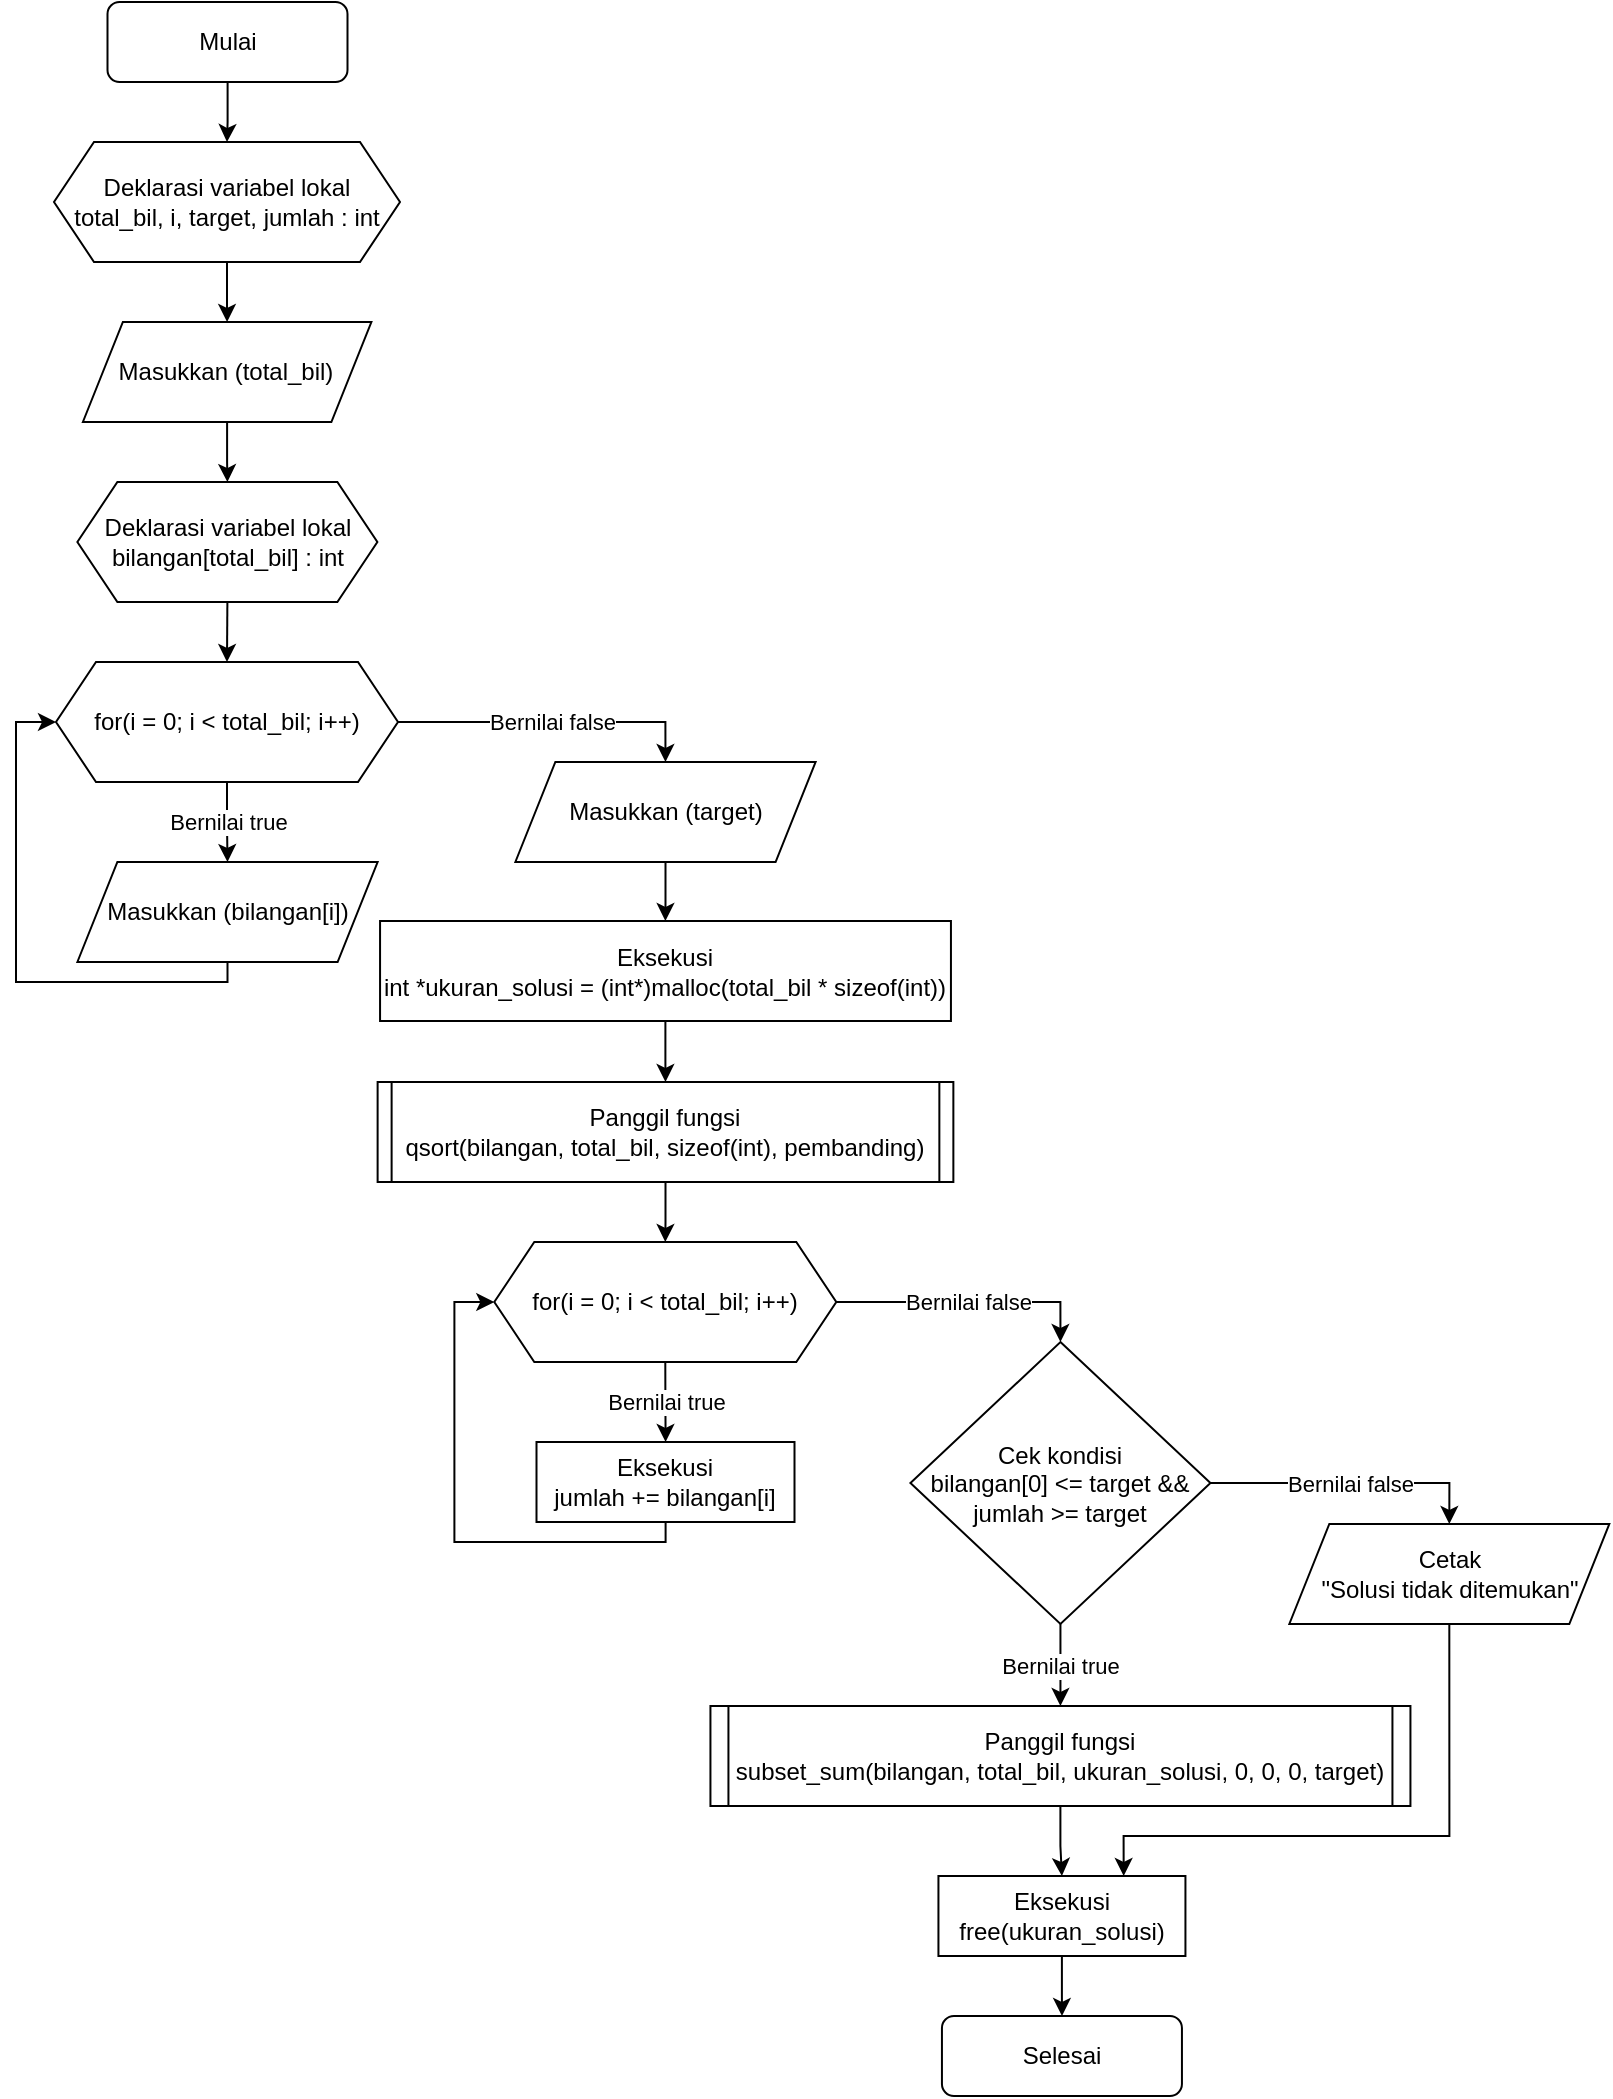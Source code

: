 <mxfile version="15.9.1" type="device" pages="4"><diagram id="fhBThl9eE7eoG-E_e2Fo" name="main"><mxGraphModel dx="228" dy="467" grid="1" gridSize="10" guides="1" tooltips="1" connect="1" arrows="1" fold="1" page="1" pageScale="1" pageWidth="827" pageHeight="1169" math="0" shadow="0"><root><mxCell id="0"/><mxCell id="1" parent="0"/><mxCell id="4xjbmMhqhI1Vb7Wrbl7G-1" value="" style="edgeStyle=orthogonalEdgeStyle;rounded=0;orthogonalLoop=1;jettySize=auto;html=1;" parent="1" source="GFiUOnOYhX3ZDBLK6SlW-1" target="1fcjmjRkXCaGxxi9X03N-1" edge="1"><mxGeometry relative="1" as="geometry"/></mxCell><mxCell id="GFiUOnOYhX3ZDBLK6SlW-1" value="Mulai" style="rounded=1;whiteSpace=wrap;html=1;fontSize=12;glass=0;strokeWidth=1;shadow=0;" parent="1" vertex="1"><mxGeometry x="879.75" width="120" height="40" as="geometry"/></mxCell><mxCell id="Oxmoluwv2DMxmvjGV0Zb-7" value="" style="edgeStyle=orthogonalEdgeStyle;rounded=0;orthogonalLoop=1;jettySize=auto;html=1;" parent="1" source="GFiUOnOYhX3ZDBLK6SlW-4" target="Oxmoluwv2DMxmvjGV0Zb-6" edge="1"><mxGeometry relative="1" as="geometry"/></mxCell><mxCell id="GFiUOnOYhX3ZDBLK6SlW-4" value="Masukkan (total_bil)" style="shape=parallelogram;perimeter=parallelogramPerimeter;whiteSpace=wrap;html=1;fixedSize=1;" parent="1" vertex="1"><mxGeometry x="867.44" y="160" width="144.25" height="50" as="geometry"/></mxCell><mxCell id="1fcjmjRkXCaGxxi9X03N-3" value="" style="edgeStyle=orthogonalEdgeStyle;rounded=0;orthogonalLoop=1;jettySize=auto;html=1;" parent="1" source="1fcjmjRkXCaGxxi9X03N-1" target="GFiUOnOYhX3ZDBLK6SlW-4" edge="1"><mxGeometry relative="1" as="geometry"/></mxCell><mxCell id="1fcjmjRkXCaGxxi9X03N-1" value="Deklarasi variabel lokal&lt;br&gt;total_bil, i, target, jumlah : int" style="shape=hexagon;perimeter=hexagonPerimeter2;whiteSpace=wrap;html=1;fixedSize=1;" parent="1" vertex="1"><mxGeometry x="853" y="70" width="173" height="60" as="geometry"/></mxCell><mxCell id="Oxmoluwv2DMxmvjGV0Zb-4" value="Bernilai true" style="edgeStyle=orthogonalEdgeStyle;rounded=0;orthogonalLoop=1;jettySize=auto;html=1;exitX=0.5;exitY=1;exitDx=0;exitDy=0;" parent="1" source="YgQQipuaHBUXZTedumtD-1" target="Oxmoluwv2DMxmvjGV0Zb-3" edge="1"><mxGeometry relative="1" as="geometry"><mxPoint x="939.552" y="509.987" as="sourcePoint"/></mxGeometry></mxCell><mxCell id="KSxt4TlVsop8GQv-77il-5" value="Bernilai false" style="edgeStyle=orthogonalEdgeStyle;rounded=0;orthogonalLoop=1;jettySize=auto;html=1;entryX=0.5;entryY=0;entryDx=0;entryDy=0;exitX=1;exitY=0.5;exitDx=0;exitDy=0;" parent="1" source="YgQQipuaHBUXZTedumtD-1" target="KSxt4TlVsop8GQv-77il-4" edge="1"><mxGeometry relative="1" as="geometry"><mxPoint x="1037.56" y="430" as="sourcePoint"/></mxGeometry></mxCell><mxCell id="KSxt4TlVsop8GQv-77il-2" value="" style="edgeStyle=orthogonalEdgeStyle;rounded=0;orthogonalLoop=1;jettySize=auto;html=1;entryX=0;entryY=0.5;entryDx=0;entryDy=0;" parent="1" source="Oxmoluwv2DMxmvjGV0Zb-3" target="YgQQipuaHBUXZTedumtD-1" edge="1"><mxGeometry relative="1" as="geometry"><mxPoint x="939.483" y="620" as="targetPoint"/><Array as="points"><mxPoint x="940" y="490"/><mxPoint x="834" y="490"/><mxPoint x="834" y="360"/></Array></mxGeometry></mxCell><mxCell id="Oxmoluwv2DMxmvjGV0Zb-3" value="Masukkan (bilangan[i])" style="shape=parallelogram;perimeter=parallelogramPerimeter;whiteSpace=wrap;html=1;fixedSize=1;" parent="1" vertex="1"><mxGeometry x="864.69" y="430" width="150.12" height="50" as="geometry"/></mxCell><mxCell id="Oxmoluwv2DMxmvjGV0Zb-11" style="edgeStyle=orthogonalEdgeStyle;rounded=0;orthogonalLoop=1;jettySize=auto;html=1;exitX=0.5;exitY=1;exitDx=0;exitDy=0;entryX=0.5;entryY=0;entryDx=0;entryDy=0;" parent="1" source="Oxmoluwv2DMxmvjGV0Zb-6" target="YgQQipuaHBUXZTedumtD-1" edge="1"><mxGeometry relative="1" as="geometry"><mxPoint x="939.69" y="330" as="targetPoint"/></mxGeometry></mxCell><mxCell id="Oxmoluwv2DMxmvjGV0Zb-6" value="Deklarasi variabel lokal&lt;br&gt;bilangan[total_bil] : int" style="shape=hexagon;perimeter=hexagonPerimeter2;whiteSpace=wrap;html=1;fixedSize=1;" parent="1" vertex="1"><mxGeometry x="864.69" y="240" width="150" height="60" as="geometry"/></mxCell><mxCell id="KSxt4TlVsop8GQv-77il-9" value="" style="edgeStyle=orthogonalEdgeStyle;rounded=0;orthogonalLoop=1;jettySize=auto;html=1;" parent="1" source="KSxt4TlVsop8GQv-77il-4" target="KSxt4TlVsop8GQv-77il-8" edge="1"><mxGeometry relative="1" as="geometry"/></mxCell><mxCell id="KSxt4TlVsop8GQv-77il-4" value="Masukkan (target)" style="shape=parallelogram;perimeter=parallelogramPerimeter;whiteSpace=wrap;html=1;fixedSize=1;" parent="1" vertex="1"><mxGeometry x="1083.68" y="380" width="150.12" height="50" as="geometry"/></mxCell><mxCell id="KSxt4TlVsop8GQv-77il-13" value="" style="edgeStyle=orthogonalEdgeStyle;rounded=0;orthogonalLoop=1;jettySize=auto;html=1;" parent="1" source="KSxt4TlVsop8GQv-77il-8" target="KSxt4TlVsop8GQv-77il-12" edge="1"><mxGeometry relative="1" as="geometry"/></mxCell><mxCell id="KSxt4TlVsop8GQv-77il-8" value="Eksekusi&lt;br&gt;int *ukuran_solusi = (int*)malloc(total_bil * sizeof(int))" style="rounded=0;whiteSpace=wrap;html=1;" parent="1" vertex="1"><mxGeometry x="1016.03" y="459.5" width="285.44" height="50" as="geometry"/></mxCell><mxCell id="KSxt4TlVsop8GQv-77il-15" value="" style="edgeStyle=orthogonalEdgeStyle;rounded=0;orthogonalLoop=1;jettySize=auto;html=1;entryX=0.5;entryY=0;entryDx=0;entryDy=0;" parent="1" source="KSxt4TlVsop8GQv-77il-12" target="YgQQipuaHBUXZTedumtD-2" edge="1"><mxGeometry relative="1" as="geometry"><mxPoint x="1158.734" y="620" as="targetPoint"/></mxGeometry></mxCell><mxCell id="KSxt4TlVsop8GQv-77il-12" value="Panggil fungsi&lt;br&gt;qsort(bilangan, total_bil, sizeof(int), pembanding)" style="shape=process;whiteSpace=wrap;html=1;backgroundOutline=1;size=0.026;" parent="1" vertex="1"><mxGeometry x="1014.81" y="540" width="287.87" height="50" as="geometry"/></mxCell><mxCell id="KSxt4TlVsop8GQv-77il-29" value="Bernilai true" style="edgeStyle=orthogonalEdgeStyle;rounded=0;orthogonalLoop=1;jettySize=auto;html=1;exitX=0.5;exitY=1;exitDx=0;exitDy=0;" parent="1" source="YgQQipuaHBUXZTedumtD-2" target="KSxt4TlVsop8GQv-77il-28" edge="1"><mxGeometry relative="1" as="geometry"><mxPoint x="1158.677" y="799.979" as="sourcePoint"/></mxGeometry></mxCell><mxCell id="7CNGODMnATHA5cpOSH4i-5" value="Bernilai false" style="edgeStyle=orthogonalEdgeStyle;rounded=0;orthogonalLoop=1;jettySize=auto;html=1;exitX=1;exitY=0.5;exitDx=0;exitDy=0;entryX=0.5;entryY=0;entryDx=0;entryDy=0;" parent="1" source="YgQQipuaHBUXZTedumtD-2" target="7CNGODMnATHA5cpOSH4i-4" edge="1"><mxGeometry relative="1" as="geometry"/></mxCell><mxCell id="7CNGODMnATHA5cpOSH4i-2" value="" style="edgeStyle=orthogonalEdgeStyle;rounded=0;orthogonalLoop=1;jettySize=auto;html=1;entryX=0;entryY=0.5;entryDx=0;entryDy=0;" parent="1" source="KSxt4TlVsop8GQv-77il-28" target="YgQQipuaHBUXZTedumtD-2" edge="1"><mxGeometry relative="1" as="geometry"><mxPoint x="1158.62" y="910" as="targetPoint"/><Array as="points"><mxPoint x="1159.22" y="770"/><mxPoint x="1053.22" y="770"/><mxPoint x="1053.22" y="650"/></Array></mxGeometry></mxCell><mxCell id="KSxt4TlVsop8GQv-77il-28" value="Eksekusi&lt;br&gt;jumlah += bilangan[i]" style="rounded=0;whiteSpace=wrap;html=1;" parent="1" vertex="1"><mxGeometry x="1094.25" y="720" width="129" height="40" as="geometry"/></mxCell><mxCell id="7CNGODMnATHA5cpOSH4i-8" value="Bernilai true" style="edgeStyle=orthogonalEdgeStyle;rounded=0;orthogonalLoop=1;jettySize=auto;html=1;" parent="1" source="7CNGODMnATHA5cpOSH4i-4" target="7CNGODMnATHA5cpOSH4i-7" edge="1"><mxGeometry relative="1" as="geometry"/></mxCell><mxCell id="7CNGODMnATHA5cpOSH4i-10" value="Bernilai false" style="edgeStyle=orthogonalEdgeStyle;rounded=0;orthogonalLoop=1;jettySize=auto;html=1;exitX=1;exitY=0.5;exitDx=0;exitDy=0;entryX=0.5;entryY=0;entryDx=0;entryDy=0;" parent="1" source="7CNGODMnATHA5cpOSH4i-4" target="7CNGODMnATHA5cpOSH4i-9" edge="1"><mxGeometry relative="1" as="geometry"/></mxCell><mxCell id="7CNGODMnATHA5cpOSH4i-4" value="Cek kondisi&lt;br&gt;bilangan[0] &amp;lt;= target &amp;amp;&amp;amp; jumlah &amp;gt;= target" style="rhombus;whiteSpace=wrap;html=1;" parent="1" vertex="1"><mxGeometry x="1281.22" y="670" width="150" height="141" as="geometry"/></mxCell><mxCell id="7CNGODMnATHA5cpOSH4i-12" value="" style="edgeStyle=orthogonalEdgeStyle;rounded=0;orthogonalLoop=1;jettySize=auto;html=1;" parent="1" source="7CNGODMnATHA5cpOSH4i-7" target="7CNGODMnATHA5cpOSH4i-11" edge="1"><mxGeometry relative="1" as="geometry"/></mxCell><mxCell id="7CNGODMnATHA5cpOSH4i-7" value="Panggil fungsi&lt;br&gt;subset_sum(bilangan, total_bil, ukuran_solusi, 0, 0, 0, target)" style="shape=process;whiteSpace=wrap;html=1;backgroundOutline=1;size=0.026;" parent="1" vertex="1"><mxGeometry x="1181.22" y="852" width="350" height="50" as="geometry"/></mxCell><mxCell id="7CNGODMnATHA5cpOSH4i-13" style="edgeStyle=orthogonalEdgeStyle;rounded=0;orthogonalLoop=1;jettySize=auto;html=1;exitX=0.5;exitY=1;exitDx=0;exitDy=0;entryX=0.75;entryY=0;entryDx=0;entryDy=0;" parent="1" source="7CNGODMnATHA5cpOSH4i-9" target="7CNGODMnATHA5cpOSH4i-11" edge="1"><mxGeometry relative="1" as="geometry"><Array as="points"><mxPoint x="1550.66" y="917"/><mxPoint x="1387.66" y="917"/></Array></mxGeometry></mxCell><mxCell id="7CNGODMnATHA5cpOSH4i-9" value="Cetak&lt;br&gt;&quot;Solusi tidak ditemukan&quot;" style="shape=parallelogram;perimeter=parallelogramPerimeter;whiteSpace=wrap;html=1;fixedSize=1;" parent="1" vertex="1"><mxGeometry x="1470.66" y="761" width="160" height="50" as="geometry"/></mxCell><mxCell id="7CNGODMnATHA5cpOSH4i-15" value="" style="edgeStyle=orthogonalEdgeStyle;rounded=0;orthogonalLoop=1;jettySize=auto;html=1;" parent="1" source="7CNGODMnATHA5cpOSH4i-11" target="7CNGODMnATHA5cpOSH4i-14" edge="1"><mxGeometry relative="1" as="geometry"/></mxCell><mxCell id="7CNGODMnATHA5cpOSH4i-11" value="Eksekusi&lt;br&gt;free(ukuran_solusi)" style="rounded=0;whiteSpace=wrap;html=1;" parent="1" vertex="1"><mxGeometry x="1295.22" y="937" width="123.5" height="40" as="geometry"/></mxCell><mxCell id="7CNGODMnATHA5cpOSH4i-14" value="Selesai" style="rounded=1;whiteSpace=wrap;html=1;fontSize=12;glass=0;strokeWidth=1;shadow=0;" parent="1" vertex="1"><mxGeometry x="1296.97" y="1007" width="120" height="40" as="geometry"/></mxCell><mxCell id="YgQQipuaHBUXZTedumtD-1" value="for(i = 0; i &amp;lt; total_bil; i++)" style="shape=hexagon;perimeter=hexagonPerimeter2;whiteSpace=wrap;html=1;fixedSize=1;" vertex="1" parent="1"><mxGeometry x="854" y="330" width="171" height="60" as="geometry"/></mxCell><mxCell id="YgQQipuaHBUXZTedumtD-2" value="for(i = 0; i &amp;lt; total_bil; i++)" style="shape=hexagon;perimeter=hexagonPerimeter2;whiteSpace=wrap;html=1;fixedSize=1;" vertex="1" parent="1"><mxGeometry x="1073.15" y="620" width="171" height="60" as="geometry"/></mxCell></root></mxGraphModel></diagram><diagram id="SspRd0saM-3O_CfnWqvL" name="subset_sum"><mxGraphModel dx="136" dy="1595" grid="1" gridSize="10" guides="1" tooltips="1" connect="1" arrows="1" fold="1" page="1" pageScale="1" pageWidth="827" pageHeight="1169" math="0" shadow="0"><root><mxCell id="Hn_8XSvu_z7zEOWA2szX-0"/><mxCell id="Hn_8XSvu_z7zEOWA2szX-1" parent="Hn_8XSvu_z7zEOWA2szX-0"/><mxCell id="k4aQFrJvncAuUgWV6l9a-1" value="" style="edgeStyle=orthogonalEdgeStyle;rounded=0;orthogonalLoop=1;jettySize=auto;html=1;" parent="Hn_8XSvu_z7zEOWA2szX-1" source="RaB755GUx51ySBvSJ_Dc-0" target="k4aQFrJvncAuUgWV6l9a-0" edge="1"><mxGeometry relative="1" as="geometry"/></mxCell><mxCell id="RaB755GUx51ySBvSJ_Dc-0" value="Fungsi subset_sum(int bilangan[], int total_bil, int solusi[], int i_solusi, int jumlah, int posisi, int target)" style="rounded=1;whiteSpace=wrap;html=1;fontSize=12;glass=0;strokeWidth=1;shadow=0;" parent="Hn_8XSvu_z7zEOWA2szX-1" vertex="1"><mxGeometry x="891.5" y="-10" width="209" height="50" as="geometry"/></mxCell><mxCell id="-ejDQ5mOk5WC9_IWQKVA-1" value="" style="edgeStyle=orthogonalEdgeStyle;rounded=0;orthogonalLoop=1;jettySize=auto;html=1;" parent="Hn_8XSvu_z7zEOWA2szX-1" source="k4aQFrJvncAuUgWV6l9a-0" target="-ejDQ5mOk5WC9_IWQKVA-0" edge="1"><mxGeometry relative="1" as="geometry"/></mxCell><mxCell id="k4aQFrJvncAuUgWV6l9a-0" value="Deklarasi variabel lokal&lt;br&gt;i_bil : int" style="shape=hexagon;perimeter=hexagonPerimeter2;whiteSpace=wrap;html=1;fixedSize=1;" parent="Hn_8XSvu_z7zEOWA2szX-1" vertex="1"><mxGeometry x="923.5" y="70" width="145" height="60" as="geometry"/></mxCell><mxCell id="-ejDQ5mOk5WC9_IWQKVA-5" value="Bernilai false" style="edgeStyle=orthogonalEdgeStyle;rounded=0;orthogonalLoop=1;jettySize=auto;html=1;exitX=1;exitY=0.5;exitDx=0;exitDy=0;entryX=0.5;entryY=0;entryDx=0;entryDy=0;" parent="Hn_8XSvu_z7zEOWA2szX-1" source="-ejDQ5mOk5WC9_IWQKVA-0" target="DiENwICogmgzDnn12ESQ-0" edge="1"><mxGeometry x="-0.207" relative="1" as="geometry"><mxPoint as="offset"/></mxGeometry></mxCell><mxCell id="41p9Hi78fCW95CGTPrnk-22" value="Bernilai true" style="edgeStyle=orthogonalEdgeStyle;rounded=0;orthogonalLoop=1;jettySize=auto;html=1;entryX=0.5;entryY=0;entryDx=0;entryDy=0;" parent="Hn_8XSvu_z7zEOWA2szX-1" source="-ejDQ5mOk5WC9_IWQKVA-0" target="mdOq_WPuv0OeuCrnZw5p-0" edge="1"><mxGeometry relative="1" as="geometry"><mxPoint x="1050" y="310" as="targetPoint"/></mxGeometry></mxCell><mxCell id="-ejDQ5mOk5WC9_IWQKVA-0" value="Cek kondisi&lt;br&gt;jumlah == target" style="rhombus;whiteSpace=wrap;html=1;" parent="Hn_8XSvu_z7zEOWA2szX-1" vertex="1"><mxGeometry x="932.62" y="160" width="126.75" height="120" as="geometry"/></mxCell><mxCell id="XIvJigJUnzgT5RhEXEj9-4" value="" style="edgeStyle=orthogonalEdgeStyle;rounded=0;orthogonalLoop=1;jettySize=auto;html=1;" parent="Hn_8XSvu_z7zEOWA2szX-1" source="mdOq_WPuv0OeuCrnZw5p-0" target="XIvJigJUnzgT5RhEXEj9-3" edge="1"><mxGeometry relative="1" as="geometry"/></mxCell><mxCell id="mdOq_WPuv0OeuCrnZw5p-0" value="Panggil fungsi&lt;br&gt;printSubset(solusi, i_solusi)" style="shape=process;whiteSpace=wrap;html=1;backgroundOutline=1;" parent="Hn_8XSvu_z7zEOWA2szX-1" vertex="1"><mxGeometry x="901" y="320" width="190" height="50" as="geometry"/></mxCell><mxCell id="XIvJigJUnzgT5RhEXEj9-6" value="Bernilai true" style="edgeStyle=orthogonalEdgeStyle;rounded=0;orthogonalLoop=1;jettySize=auto;html=1;" parent="Hn_8XSvu_z7zEOWA2szX-1" source="XIvJigJUnzgT5RhEXEj9-3" target="XIvJigJUnzgT5RhEXEj9-5" edge="1"><mxGeometry relative="1" as="geometry"/></mxCell><mxCell id="SIu_nCKE8TX04PCF46Ey-2" value="Bernilai &lt;br&gt;false" style="edgeStyle=orthogonalEdgeStyle;rounded=0;orthogonalLoop=1;jettySize=auto;html=1;exitX=0;exitY=0.5;exitDx=0;exitDy=0;entryX=0.371;entryY=0.12;entryDx=0;entryDy=0;entryPerimeter=0;" parent="Hn_8XSvu_z7zEOWA2szX-1" source="XIvJigJUnzgT5RhEXEj9-3" target="6wa3jPPr4arj5QtLtzro-2" edge="1"><mxGeometry x="-0.915" relative="1" as="geometry"><mxPoint x="954" y="670" as="targetPoint"/><Array as="points"><mxPoint x="840" y="475"/><mxPoint x="840" y="840"/><mxPoint x="982" y="840"/></Array><mxPoint as="offset"/></mxGeometry></mxCell><mxCell id="XIvJigJUnzgT5RhEXEj9-3" value="Cek kondisi&lt;br&gt;posisi + 1 &amp;lt; total_bil &amp;amp;&amp;amp; &lt;br&gt;jumlah - bilangan[posisi] + bilangan[posisi+1] &lt;br&gt;&amp;lt;= target" style="rhombus;whiteSpace=wrap;html=1;" parent="Hn_8XSvu_z7zEOWA2szX-1" vertex="1"><mxGeometry x="913.62" y="400" width="164.75" height="150" as="geometry"/></mxCell><mxCell id="XIvJigJUnzgT5RhEXEj9-5" value="Panggil fungsi&lt;br&gt;subset_sum(bilangan, total_bil, solusi, i_solusi - 1, jumlah - bilangan[posisi], posisi + 1, target)" style="shape=process;whiteSpace=wrap;html=1;backgroundOutline=1;size=0.02;" parent="Hn_8XSvu_z7zEOWA2szX-1" vertex="1"><mxGeometry x="854.25" y="590" width="283.5" height="50" as="geometry"/></mxCell><mxCell id="DiENwICogmgzDnn12ESQ-2" value="Bernilai true" style="edgeStyle=orthogonalEdgeStyle;rounded=0;orthogonalLoop=1;jettySize=auto;html=1;entryX=0.5;entryY=0;entryDx=0;entryDy=0;" parent="Hn_8XSvu_z7zEOWA2szX-1" source="DiENwICogmgzDnn12ESQ-0" target="cuX1QJfEU0wEhUeN8jvt-0" edge="1"><mxGeometry relative="1" as="geometry"><mxPoint x="1246" y="430.0" as="targetPoint"/></mxGeometry></mxCell><mxCell id="isOdwAFK066Sjz1VitaG-14" value="Bernilai false" style="edgeStyle=orthogonalEdgeStyle;rounded=0;orthogonalLoop=1;jettySize=auto;html=1;exitX=1;exitY=0.5;exitDx=0;exitDy=0;entryX=1;entryY=0;entryDx=0;entryDy=0;" parent="Hn_8XSvu_z7zEOWA2szX-1" source="DiENwICogmgzDnn12ESQ-0" target="6wa3jPPr4arj5QtLtzro-2" edge="1"><mxGeometry x="-0.909" relative="1" as="geometry"><mxPoint x="1504" y="585" as="targetPoint"/><Array as="points"><mxPoint x="1440" y="320"/><mxPoint x="1440" y="860"/><mxPoint x="1026" y="860"/></Array><mxPoint as="offset"/></mxGeometry></mxCell><mxCell id="DiENwICogmgzDnn12ESQ-0" value="Cek kondisi&lt;br&gt;posisi &amp;lt; total_bil &amp;amp;&amp;amp; &lt;br&gt;jumlah + &lt;br&gt;bilangan[posisi] &lt;br&gt;&amp;lt;= target" style="rhombus;whiteSpace=wrap;html=1;" parent="Hn_8XSvu_z7zEOWA2szX-1" vertex="1"><mxGeometry x="1171.63" y="250" width="152" height="140" as="geometry"/></mxCell><mxCell id="isOdwAFK066Sjz1VitaG-3" value="Bernilai true" style="edgeStyle=orthogonalEdgeStyle;rounded=0;orthogonalLoop=1;jettySize=auto;html=1;exitX=0.5;exitY=1;exitDx=0;exitDy=0;" parent="Hn_8XSvu_z7zEOWA2szX-1" source="cuX1QJfEU0wEhUeN8jvt-0" target="isOdwAFK066Sjz1VitaG-2" edge="1"><mxGeometry relative="1" as="geometry"><mxPoint x="1245.917" y="619.921" as="sourcePoint"/></mxGeometry></mxCell><mxCell id="isOdwAFK066Sjz1VitaG-16" value="Bernilai &lt;br&gt;false" style="edgeStyle=orthogonalEdgeStyle;rounded=0;orthogonalLoop=1;jettySize=auto;html=1;exitX=1;exitY=0.5;exitDx=0;exitDy=0;entryX=0.643;entryY=0.13;entryDx=0;entryDy=0;entryPerimeter=0;" parent="Hn_8XSvu_z7zEOWA2szX-1" source="cuX1QJfEU0wEhUeN8jvt-0" target="6wa3jPPr4arj5QtLtzro-2" edge="1"><mxGeometry x="-0.926" y="5" relative="1" as="geometry"><mxPoint x="1462" y="585" as="targetPoint"/><Array as="points"><mxPoint x="1420" y="465"/><mxPoint x="1420" y="840"/><mxPoint x="1013" y="840"/></Array><mxPoint as="offset"/><mxPoint x="1304.37" y="565" as="sourcePoint"/></mxGeometry></mxCell><mxCell id="isOdwAFK066Sjz1VitaG-8" value="" style="edgeStyle=orthogonalEdgeStyle;rounded=0;orthogonalLoop=1;jettySize=auto;html=1;" parent="Hn_8XSvu_z7zEOWA2szX-1" source="isOdwAFK066Sjz1VitaG-2" target="isOdwAFK066Sjz1VitaG-7" edge="1"><mxGeometry relative="1" as="geometry"/></mxCell><mxCell id="isOdwAFK066Sjz1VitaG-2" value="solusi[i_solusi] = bilangan[i_bil]" style="rounded=0;whiteSpace=wrap;html=1;" parent="Hn_8XSvu_z7zEOWA2szX-1" vertex="1"><mxGeometry x="1160.62" y="540" width="174" height="40" as="geometry"/></mxCell><mxCell id="isOdwAFK066Sjz1VitaG-10" style="edgeStyle=orthogonalEdgeStyle;rounded=0;orthogonalLoop=1;jettySize=auto;html=1;exitX=0.5;exitY=1;exitDx=0;exitDy=0;entryX=1;entryY=0.75;entryDx=0;entryDy=0;" parent="Hn_8XSvu_z7zEOWA2szX-1" source="isOdwAFK066Sjz1VitaG-11" target="cuX1QJfEU0wEhUeN8jvt-0" edge="1"><mxGeometry relative="1" as="geometry"><Array as="points"><mxPoint x="1246" y="810"/><mxPoint x="1246" y="820"/><mxPoint x="1400" y="820"/><mxPoint x="1400" y="481"/></Array><mxPoint x="1246.01" y="1010" as="sourcePoint"/><mxPoint x="1275.185" y="592.5" as="targetPoint"/></mxGeometry></mxCell><mxCell id="isOdwAFK066Sjz1VitaG-9" value="Bernilai &lt;br&gt;false" style="edgeStyle=orthogonalEdgeStyle;rounded=0;orthogonalLoop=1;jettySize=auto;html=1;exitX=1;exitY=0.5;exitDx=0;exitDy=0;entryX=0.933;entryY=0.894;entryDx=0;entryDy=0;entryPerimeter=0;" parent="Hn_8XSvu_z7zEOWA2szX-1" source="isOdwAFK066Sjz1VitaG-7" target="cuX1QJfEU0wEhUeN8jvt-0" edge="1"><mxGeometry x="-0.735" relative="1" as="geometry"><Array as="points"><mxPoint x="1370" y="665"/><mxPoint x="1370" y="493"/></Array><mxPoint as="offset"/><mxPoint x="1221.01" y="970" as="targetPoint"/></mxGeometry></mxCell><mxCell id="isOdwAFK066Sjz1VitaG-12" value="Bernilai true" style="edgeStyle=orthogonalEdgeStyle;rounded=0;orthogonalLoop=1;jettySize=auto;html=1;" parent="Hn_8XSvu_z7zEOWA2szX-1" source="isOdwAFK066Sjz1VitaG-7" target="isOdwAFK066Sjz1VitaG-11" edge="1"><mxGeometry relative="1" as="geometry"/></mxCell><mxCell id="isOdwAFK066Sjz1VitaG-7" value="Cek kondisi&lt;br&gt;jumlah + bilangan[i_bil] &lt;br&gt;&amp;lt;= target" style="rhombus;whiteSpace=wrap;html=1;" parent="Hn_8XSvu_z7zEOWA2szX-1" vertex="1"><mxGeometry x="1186.44" y="610" width="122.37" height="110" as="geometry"/></mxCell><mxCell id="isOdwAFK066Sjz1VitaG-11" value="Panggil fungsi&lt;br&gt;subset_sum(bilangan, total_bil, solusi, i_solusi + 1, jumlah + bilangan[i_bil], i_bil + 1, target)" style="shape=process;whiteSpace=wrap;html=1;backgroundOutline=1;size=0.02;" parent="Hn_8XSvu_z7zEOWA2szX-1" vertex="1"><mxGeometry x="1104.75" y="760" width="285.74" height="50" as="geometry"/></mxCell><mxCell id="6wa3jPPr4arj5QtLtzro-3" style="edgeStyle=orthogonalEdgeStyle;rounded=0;orthogonalLoop=1;jettySize=auto;html=1;exitX=0.5;exitY=1;exitDx=0;exitDy=0;entryX=0.5;entryY=0;entryDx=0;entryDy=0;" parent="Hn_8XSvu_z7zEOWA2szX-1" source="XIvJigJUnzgT5RhEXEj9-5" target="6wa3jPPr4arj5QtLtzro-2" edge="1"><mxGeometry relative="1" as="geometry"><mxPoint x="996" y="720" as="sourcePoint"/></mxGeometry></mxCell><mxCell id="6wa3jPPr4arj5QtLtzro-8" value="Bernilai true" style="edgeStyle=orthogonalEdgeStyle;rounded=0;orthogonalLoop=1;jettySize=auto;html=1;" parent="Hn_8XSvu_z7zEOWA2szX-1" source="6wa3jPPr4arj5QtLtzro-2" target="6wa3jPPr4arj5QtLtzro-5" edge="1"><mxGeometry relative="1" as="geometry"/></mxCell><mxCell id="6wa3jPPr4arj5QtLtzro-9" value="Bernilai false" style="edgeStyle=orthogonalEdgeStyle;rounded=0;orthogonalLoop=1;jettySize=auto;html=1;exitX=1;exitY=0.5;exitDx=0;exitDy=0;entryX=0.5;entryY=0;entryDx=0;entryDy=0;" parent="Hn_8XSvu_z7zEOWA2szX-1" source="6wa3jPPr4arj5QtLtzro-2" target="6wa3jPPr4arj5QtLtzro-6" edge="1"><mxGeometry x="-0.279" relative="1" as="geometry"><mxPoint as="offset"/></mxGeometry></mxCell><mxCell id="6wa3jPPr4arj5QtLtzro-2" value="Cek kondisi&lt;br&gt;i_bil &amp;gt;&amp;nbsp;total_bil &amp;amp;&amp;amp;&amp;nbsp;&lt;br&gt;posisi == 0" style="rhombus;whiteSpace=wrap;html=1;" parent="Hn_8XSvu_z7zEOWA2szX-1" vertex="1"><mxGeometry x="938.25" y="850" width="116.74" height="110" as="geometry"/></mxCell><mxCell id="6wa3jPPr4arj5QtLtzro-5" value="Menuju program utama" style="rounded=1;whiteSpace=wrap;html=1;fontSize=12;glass=0;strokeWidth=1;shadow=0;" parent="Hn_8XSvu_z7zEOWA2szX-1" vertex="1"><mxGeometry x="931.62" y="1000" width="130" height="40" as="geometry"/></mxCell><mxCell id="6wa3jPPr4arj5QtLtzro-6" value="Backtracking&lt;br&gt;kembali ke posisi sebelumnya" style="rounded=1;whiteSpace=wrap;html=1;fontSize=12;glass=0;strokeWidth=1;shadow=0;" parent="Hn_8XSvu_z7zEOWA2szX-1" vertex="1"><mxGeometry x="1061.62" y="929" width="168" height="50" as="geometry"/></mxCell><mxCell id="cuX1QJfEU0wEhUeN8jvt-0" value="for(i_bil = posisi; i_bil &amp;lt; total_bil; i_bil++)" style="shape=hexagon;perimeter=hexagonPerimeter2;whiteSpace=wrap;html=1;fixedSize=1;" vertex="1" parent="Hn_8XSvu_z7zEOWA2szX-1"><mxGeometry x="1133.57" y="430" width="228.12" height="70" as="geometry"/></mxCell></root></mxGraphModel></diagram><diagram id="W2VeWNdO24IoT2X7mdDb" name="printSubset"><mxGraphModel dx="558" dy="613" grid="1" gridSize="10" guides="1" tooltips="1" connect="1" arrows="1" fold="1" page="1" pageScale="1" pageWidth="827" pageHeight="1169" math="0" shadow="0"><root><mxCell id="qGDMhXwDSYtnhTVMskWJ-0"/><mxCell id="qGDMhXwDSYtnhTVMskWJ-1" parent="qGDMhXwDSYtnhTVMskWJ-0"/><mxCell id="lYzTHdngfzhrnFTY6jGb-2" value="" style="edgeStyle=orthogonalEdgeStyle;rounded=0;orthogonalLoop=1;jettySize=auto;html=1;" parent="qGDMhXwDSYtnhTVMskWJ-1" source="Cmt7cMyiKt-phzy6L0KP-0" target="lYzTHdngfzhrnFTY6jGb-0" edge="1"><mxGeometry relative="1" as="geometry"/></mxCell><mxCell id="Cmt7cMyiKt-phzy6L0KP-0" value="Fungsi printSubset(int solusi[], int total_solusi)" style="rounded=1;whiteSpace=wrap;html=1;fontSize=12;glass=0;strokeWidth=1;shadow=0;" parent="qGDMhXwDSYtnhTVMskWJ-1" vertex="1"><mxGeometry x="862.75" width="165" height="40" as="geometry"/></mxCell><mxCell id="0mzWkBgn6CCLeDrmZZo_-2" value="" style="edgeStyle=orthogonalEdgeStyle;rounded=0;orthogonalLoop=1;jettySize=auto;html=1;" parent="qGDMhXwDSYtnhTVMskWJ-1" source="SQzNkvsCLsOfZk6DRi59-0" target="0mzWkBgn6CCLeDrmZZo_-1" edge="1"><mxGeometry relative="1" as="geometry"/></mxCell><mxCell id="SQzNkvsCLsOfZk6DRi59-0" value="Deklarasi variabel lokal&lt;br&gt;i : int" style="shape=hexagon;perimeter=hexagonPerimeter2;whiteSpace=wrap;html=1;fixedSize=1;" parent="qGDMhXwDSYtnhTVMskWJ-1" vertex="1"><mxGeometry x="872" y="160" width="145" height="60" as="geometry"/></mxCell><mxCell id="0mzWkBgn6CCLeDrmZZo_-5" value="" style="edgeStyle=orthogonalEdgeStyle;rounded=0;orthogonalLoop=1;jettySize=auto;html=1;entryX=0.5;entryY=0;entryDx=0;entryDy=0;" parent="qGDMhXwDSYtnhTVMskWJ-1" source="209DuyKMG8Z3BPZ0yO6l-0" target="KYddtKAai7HBrBfDSE0M-0" edge="1"><mxGeometry relative="1" as="geometry"><mxPoint x="945.304" y="390" as="targetPoint"/></mxGeometry></mxCell><mxCell id="209DuyKMG8Z3BPZ0yO6l-0" value="Cetak&lt;br&gt;&quot;hitung_solusi&quot;" style="shape=parallelogram;perimeter=parallelogramPerimeter;whiteSpace=wrap;html=1;fixedSize=1;" parent="qGDMhXwDSYtnhTVMskWJ-1" vertex="1"><mxGeometry x="874" y="320" width="142.5" height="40" as="geometry"/></mxCell><mxCell id="209DuyKMG8Z3BPZ0yO6l-2" value="Bernilai &lt;br&gt;false" style="edgeStyle=orthogonalEdgeStyle;rounded=0;orthogonalLoop=1;jettySize=auto;html=1;exitX=1;exitY=0.5;exitDx=0;exitDy=0;entryX=0.5;entryY=0;entryDx=0;entryDy=0;" parent="qGDMhXwDSYtnhTVMskWJ-1" source="KYddtKAai7HBrBfDSE0M-0" target="209DuyKMG8Z3BPZ0yO6l-8" edge="1"><mxGeometry x="-0.635" relative="1" as="geometry"><mxPoint x="1350.5" y="870" as="targetPoint"/><Array as="points"><mxPoint x="1055" y="420"/><mxPoint x="1055" y="550"/><mxPoint x="945" y="550"/></Array><mxPoint as="offset"/><mxPoint x="1430.5" y="550" as="sourcePoint"/></mxGeometry></mxCell><mxCell id="209DuyKMG8Z3BPZ0yO6l-8" value="Menuju fungsi&amp;nbsp;subset_sum" style="rounded=1;whiteSpace=wrap;html=1;fontSize=12;glass=0;strokeWidth=1;shadow=0;" parent="qGDMhXwDSYtnhTVMskWJ-1" vertex="1"><mxGeometry x="880.25" y="565" width="130" height="40" as="geometry"/></mxCell><mxCell id="0mzWkBgn6CCLeDrmZZo_-4" style="edgeStyle=orthogonalEdgeStyle;rounded=0;orthogonalLoop=1;jettySize=auto;html=1;exitX=0.5;exitY=1;exitDx=0;exitDy=0;entryX=0.5;entryY=0;entryDx=0;entryDy=0;" parent="qGDMhXwDSYtnhTVMskWJ-1" source="0mzWkBgn6CCLeDrmZZo_-1" target="209DuyKMG8Z3BPZ0yO6l-0" edge="1"><mxGeometry relative="1" as="geometry"/></mxCell><mxCell id="0mzWkBgn6CCLeDrmZZo_-1" value="++hitung_solusi" style="rounded=0;whiteSpace=wrap;html=1;" parent="qGDMhXwDSYtnhTVMskWJ-1" vertex="1"><mxGeometry x="884.5" y="250" width="120" height="40" as="geometry"/></mxCell><mxCell id="QnyXvsXVe8SmPH27QXLb-3" value="Bernilai true" style="edgeStyle=orthogonalEdgeStyle;rounded=0;orthogonalLoop=1;jettySize=auto;html=1;exitX=0.5;exitY=1;exitDx=0;exitDy=0;" parent="qGDMhXwDSYtnhTVMskWJ-1" source="KYddtKAai7HBrBfDSE0M-0" target="QnyXvsXVe8SmPH27QXLb-2" edge="1"><mxGeometry relative="1" as="geometry"><mxPoint x="945.217" y="579.97" as="sourcePoint"/></mxGeometry></mxCell><mxCell id="KnpG22AGF91TvoeWxtM_-1" value="" style="edgeStyle=orthogonalEdgeStyle;rounded=0;orthogonalLoop=1;jettySize=auto;html=1;entryX=0;entryY=0.5;entryDx=0;entryDy=0;" parent="qGDMhXwDSYtnhTVMskWJ-1" source="QnyXvsXVe8SmPH27QXLb-2" target="KYddtKAai7HBrBfDSE0M-0" edge="1"><mxGeometry relative="1" as="geometry"><mxPoint x="945.217" y="690" as="targetPoint"/><Array as="points"><mxPoint x="945" y="540"/><mxPoint x="840" y="540"/><mxPoint x="840" y="420"/></Array></mxGeometry></mxCell><mxCell id="QnyXvsXVe8SmPH27QXLb-2" value="Cetak&lt;br&gt;&quot;solusi[i]&quot;" style="shape=parallelogram;perimeter=parallelogramPerimeter;whiteSpace=wrap;html=1;fixedSize=1;" parent="qGDMhXwDSYtnhTVMskWJ-1" vertex="1"><mxGeometry x="874" y="490" width="142.5" height="40" as="geometry"/></mxCell><mxCell id="lYzTHdngfzhrnFTY6jGb-1" value="" style="edgeStyle=orthogonalEdgeStyle;rounded=0;orthogonalLoop=1;jettySize=auto;html=1;" parent="qGDMhXwDSYtnhTVMskWJ-1" source="lYzTHdngfzhrnFTY6jGb-0" target="SQzNkvsCLsOfZk6DRi59-0" edge="1"><mxGeometry relative="1" as="geometry"/></mxCell><mxCell id="lYzTHdngfzhrnFTY6jGb-0" value="Deklarasi variabel global&lt;br&gt;hitung_solusi : int" style="shape=hexagon;perimeter=hexagonPerimeter2;whiteSpace=wrap;html=1;fixedSize=1;" parent="qGDMhXwDSYtnhTVMskWJ-1" vertex="1"><mxGeometry x="869.5" y="70" width="150" height="60" as="geometry"/></mxCell><mxCell id="KYddtKAai7HBrBfDSE0M-0" value="for(i = 0; i &amp;lt; total_solusi; i++)" style="shape=hexagon;perimeter=hexagonPerimeter2;whiteSpace=wrap;html=1;fixedSize=1;" vertex="1" parent="qGDMhXwDSYtnhTVMskWJ-1"><mxGeometry x="859.75" y="390" width="171" height="60" as="geometry"/></mxCell></root></mxGraphModel></diagram><diagram id="drTXQv2_gx3zPsfr1d_X" name="pembanding"><mxGraphModel dx="281" dy="490" grid="1" gridSize="10" guides="1" tooltips="1" connect="1" arrows="1" fold="1" page="1" pageScale="1" pageWidth="827" pageHeight="1169" math="0" shadow="0"><root><mxCell id="eu0oZxUh0UpsNN_523Ib-0"/><mxCell id="eu0oZxUh0UpsNN_523Ib-1" parent="eu0oZxUh0UpsNN_523Ib-0"/><mxCell id="kHmkolHpFq6_UIyUxsQg-22" value="" style="edgeStyle=orthogonalEdgeStyle;rounded=0;orthogonalLoop=1;jettySize=auto;html=1;" parent="eu0oZxUh0UpsNN_523Ib-1" source="kHmkolHpFq6_UIyUxsQg-1" target="kHmkolHpFq6_UIyUxsQg-20" edge="1"><mxGeometry relative="1" as="geometry"/></mxCell><mxCell id="kHmkolHpFq6_UIyUxsQg-1" value="Fungsi pembanding(const &lt;br&gt;void *bilangan1, const void *bilangan2)" style="rounded=1;whiteSpace=wrap;html=1;fontSize=12;glass=0;strokeWidth=1;shadow=0;" parent="eu0oZxUh0UpsNN_523Ib-1" vertex="1"><mxGeometry x="827" width="171.37" height="50" as="geometry"/></mxCell><mxCell id="kHmkolHpFq6_UIyUxsQg-7" value="Mengembalikan nilai *b1 - *b2&amp;nbsp;&lt;br&gt;menuju fungsi qsort" style="rounded=1;whiteSpace=wrap;html=1;fontSize=12;glass=0;strokeWidth=1;shadow=0;" parent="eu0oZxUh0UpsNN_523Ib-1" vertex="1"><mxGeometry x="847.69" y="160" width="130" height="50" as="geometry"/></mxCell><mxCell id="kHmkolHpFq6_UIyUxsQg-24" value="" style="edgeStyle=orthogonalEdgeStyle;rounded=0;orthogonalLoop=1;jettySize=auto;html=1;" parent="eu0oZxUh0UpsNN_523Ib-1" source="kHmkolHpFq6_UIyUxsQg-20" target="kHmkolHpFq6_UIyUxsQg-7" edge="1"><mxGeometry relative="1" as="geometry"/></mxCell><mxCell id="kHmkolHpFq6_UIyUxsQg-20" value="Eksekusi&lt;br&gt;int *b1 = bilangan1&lt;br&gt;int *b2 = bilangan2" style="rounded=0;whiteSpace=wrap;html=1;" parent="eu0oZxUh0UpsNN_523Ib-1" vertex="1"><mxGeometry x="852.69" y="80" width="120" height="50" as="geometry"/></mxCell></root></mxGraphModel></diagram></mxfile>